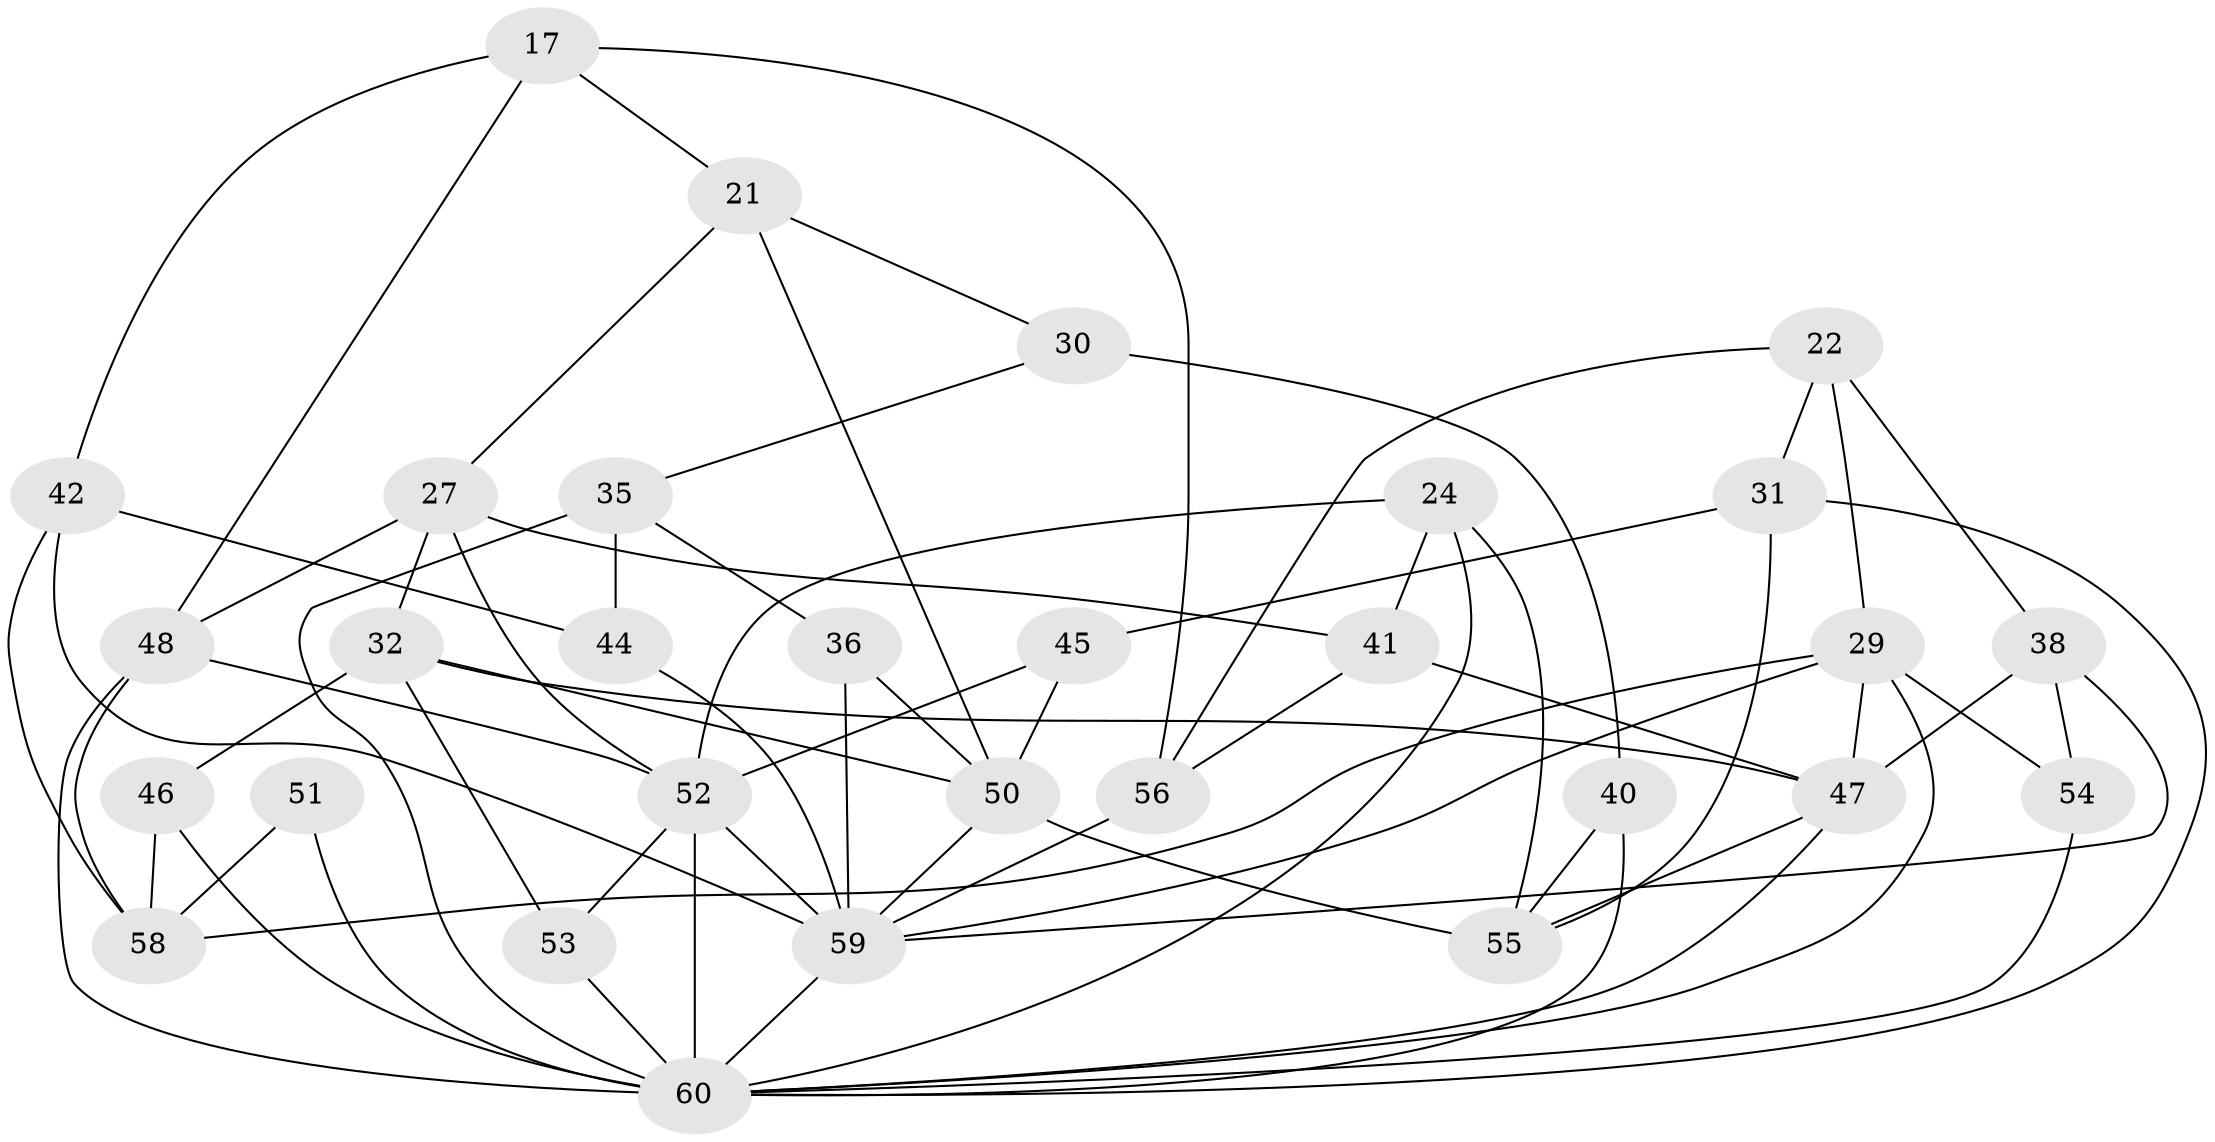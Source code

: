 // original degree distribution, {4: 1.0}
// Generated by graph-tools (version 1.1) at 2025/59/03/09/25 04:59:33]
// undirected, 30 vertices, 69 edges
graph export_dot {
graph [start="1"]
  node [color=gray90,style=filled];
  17;
  21;
  22;
  24;
  27 [super="+18"];
  29 [super="+26"];
  30;
  31;
  32 [super="+15"];
  35 [super="+16"];
  36;
  38;
  40 [super="+6"];
  41;
  42;
  44;
  45;
  46;
  47 [super="+13"];
  48 [super="+39+20"];
  50 [super="+14+28"];
  51;
  52 [super="+43"];
  53;
  54;
  55 [super="+37"];
  56;
  58 [super="+12"];
  59 [super="+9+8+49"];
  60 [super="+5+34+57+25"];
  17 -- 42;
  17 -- 56;
  17 -- 21;
  17 -- 48;
  21 -- 30;
  21 -- 50;
  21 -- 27;
  22 -- 31;
  22 -- 38;
  22 -- 56;
  22 -- 29;
  24 -- 60;
  24 -- 41;
  24 -- 55;
  24 -- 52;
  27 -- 41;
  27 -- 52;
  27 -- 48 [weight=2];
  27 -- 32;
  29 -- 47 [weight=2];
  29 -- 58;
  29 -- 54 [weight=2];
  29 -- 59;
  29 -- 60;
  30 -- 40 [weight=2];
  30 -- 35;
  31 -- 45;
  31 -- 55;
  31 -- 60;
  32 -- 46;
  32 -- 53 [weight=2];
  32 -- 47;
  32 -- 50;
  35 -- 36;
  35 -- 44 [weight=2];
  35 -- 60 [weight=2];
  36 -- 50 [weight=2];
  36 -- 59;
  38 -- 54;
  38 -- 47;
  38 -- 59;
  40 -- 55;
  40 -- 60 [weight=3];
  41 -- 56;
  41 -- 47;
  42 -- 59;
  42 -- 58;
  42 -- 44;
  44 -- 59;
  45 -- 52 [weight=2];
  45 -- 50;
  46 -- 58;
  46 -- 60 [weight=2];
  47 -- 55 [weight=2];
  47 -- 60;
  48 -- 58;
  48 -- 52;
  48 -- 60 [weight=3];
  50 -- 55;
  50 -- 59 [weight=2];
  51 -- 58 [weight=2];
  51 -- 60 [weight=2];
  52 -- 59 [weight=2];
  52 -- 53;
  52 -- 60 [weight=2];
  53 -- 60;
  54 -- 60;
  56 -- 59;
  59 -- 60 [weight=2];
}
